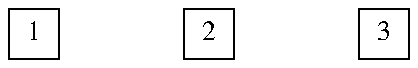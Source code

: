 .PS 2
box ht 0.2 wid 0.2 at 0,0 "1"
move right 0.5
#move to 0.5,0
#box "2" same
box ht 0.2 wid 0.2 "2"
#move same
move right 0.5
box ht 0.2 wid 0.2 "3"
.PE
